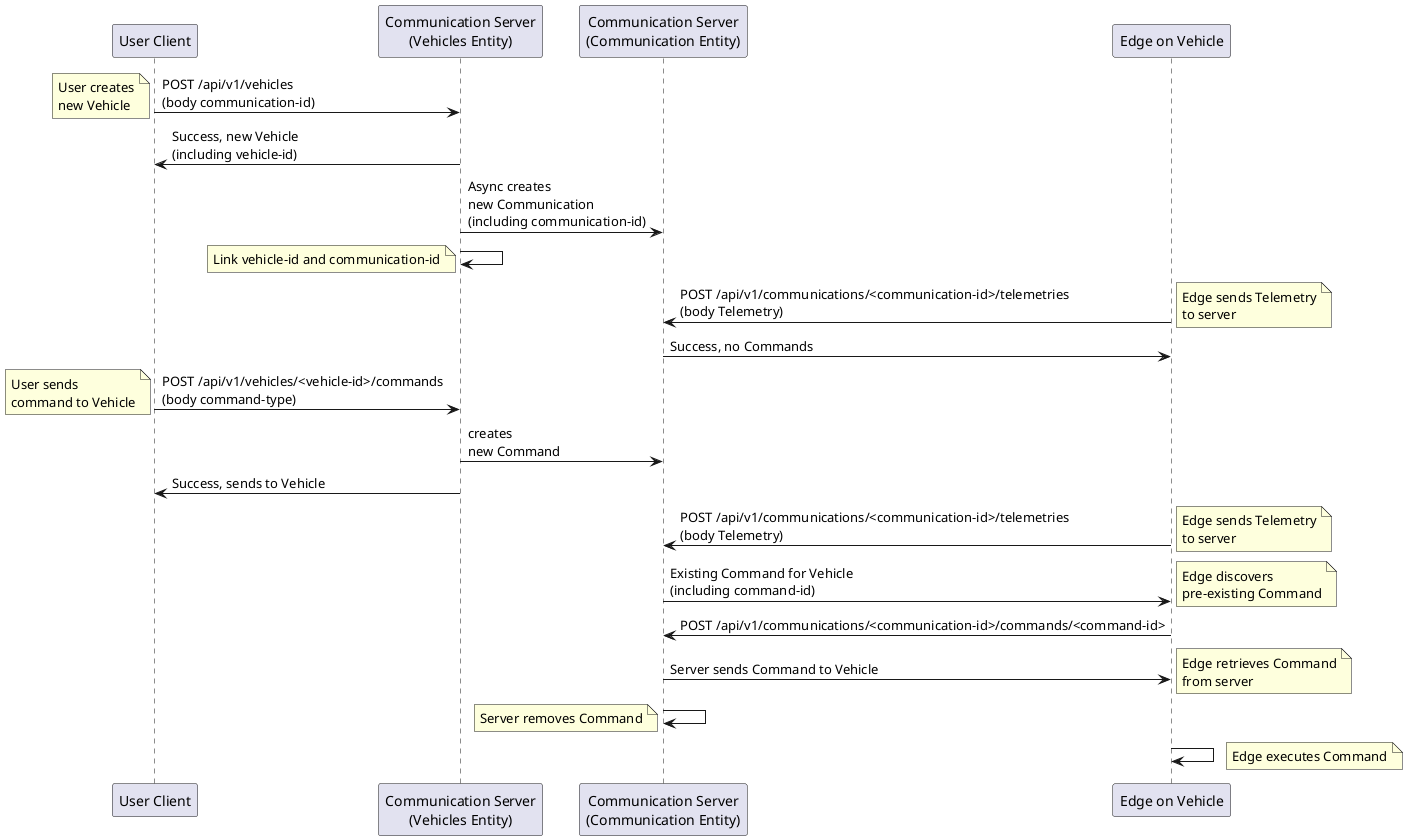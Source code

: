 'To render with PlantUML:
'  http://plantuml.com/plantuml
@startuml
participant "User Client" as UC
participant "Communication Server\n(Vehicles Entity)" as CSV
participant "Communication Server\n(Communication Entity)" as CSC
participant "Edge on Vehicle" as E

UC -> CSV : POST /api/v1/vehicles\n(body communication-id)
note left: User creates\nnew Vehicle
CSV -> UC : Success, new Vehicle\n(including vehicle-id)
CSV -> CSC : Async creates\nnew Communication\n(including communication-id)
CSV -> CSV : 
note left: Link vehicle-id and communication-id
E -> CSC : POST /api/v1/communications/<communication-id>/telemetries\n(body Telemetry)
note right: Edge sends Telemetry\nto server
CSC -> E : Success, no Commands
UC -> CSV : POST /api/v1/vehicles/<vehicle-id>/commands\n(body command-type)
note left: User sends\ncommand to Vehicle
CSV -> CSC : creates\nnew Command
CSV -> UC : Success, sends to Vehicle
E -> CSC : POST /api/v1/communications/<communication-id>/telemetries\n(body Telemetry)
note right: Edge sends Telemetry\nto server
CSC -> E : Existing Command for Vehicle\n(including command-id)
note right: Edge discovers\npre-existing Command
E -> CSC : POST /api/v1/communications/<communication-id>/commands/<command-id>
CSC -> E : Server sends Command to Vehicle
note right: Edge retrieves Command\nfrom server
CSC -> CSC : 
note left: Server removes Command
E -> E : 
note right: Edge executes Command
@enduml